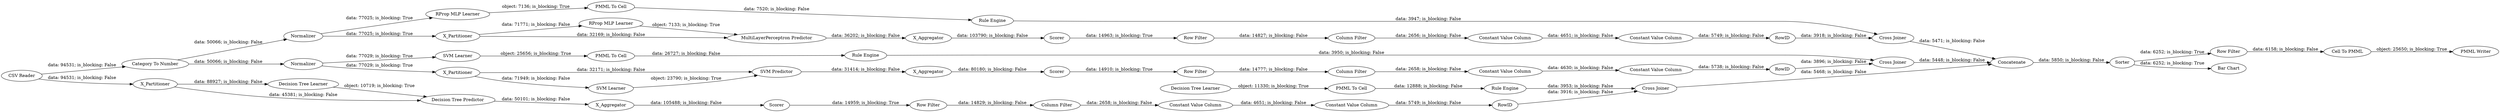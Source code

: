 digraph {
	"-207421578206999968_9" [label="Row Filter"]
	"-1274624270336263156_40" [label=Scorer]
	"-207421578206999968_292" [label="Constant Value Column"]
	"-5592331866165976568_293" [label=RowID]
	"-1274624270336263156_32" [label="MultiLayerPerceptron Predictor"]
	"4473287511665256976_52" [label=Sorter]
	"-1274624270336263156_7" [label=X_Aggregator]
	"-1274624270336263156_38" [label="Cross Joiner"]
	"5782691027225372111_32" [label="SVM Predictor"]
	"-603880995399324694_28" [label="PMML To Cell"]
	"-5592331866165976568_292" [label="Constant Value Column"]
	"1501594920521980762_35" [label="RProp MLP Learner"]
	"1501594920521980762_22" [label="PMML To Cell"]
	"4473287511665256976_60" [label=Concatenate]
	"-207421578206999968_290" [label="Constant Value Column"]
	"-5592331866165976568_9" [label="Row Filter"]
	"-603880995399324694_34" [label="Rule Engine"]
	"4473287511665256976_54" [label="Cell To PMML"]
	"1963801929827445469_34" [label="PMML To Cell"]
	"4473287511665256976_58" [label="Category To Number"]
	"-3834669445487510645_292" [label="Constant Value Column"]
	"-3537437429467291984_7" [label=X_Aggregator]
	"5782691027225372111_41" [label=Scorer]
	"-5592331866165976568_290" [label="Constant Value Column"]
	"1963801929827445469_35" [label="Rule Engine"]
	"4473287511665256976_61" [label="PMML Writer"]
	"-3537437429467291984_2" [label=X_Partitioner]
	"5782691027225372111_40" [label=Normalizer]
	"4473287511665256976_62" [label="CSV Reader"]
	"-3537437429467291984_38" [label="Cross Joiner"]
	"5782691027225372111_7" [label=X_Aggregator]
	"5782691027225372111_31" [label="SVM Learner"]
	"-5592331866165976568_294" [label="Column Filter"]
	"-3537437429467291984_39" [label=Scorer]
	"5782691027225372111_39" [label="Cross Joiner"]
	"-3834669445487510645_9" [label="Row Filter"]
	"-3537437429467291984_32" [label="Decision Tree Predictor"]
	"-1274624270336263156_39" [label=Normalizer]
	"-3537437429467291984_31" [label="Decision Tree Learner"]
	"-207421578206999968_294" [label="Column Filter"]
	"1963801929827445469_33" [label="SVM Learner"]
	"-207421578206999968_293" [label=RowID]
	"-3834669445487510645_294" [label="Column Filter"]
	"-1274624270336263156_2" [label=X_Partitioner]
	"-1274624270336263156_31" [label="RProp MLP Learner"]
	"-3834669445487510645_290" [label="Constant Value Column"]
	"4473287511665256976_53" [label="Row Filter"]
	"4473287511665256976_59" [label="Bar Chart"]
	"-603880995399324694_33" [label="Decision Tree Learner"]
	"-3834669445487510645_293" [label=RowID]
	"5782691027225372111_2" [label=X_Partitioner]
	"1501594920521980762_34" [label="Rule Engine"]
	"5782691027225372111_31" -> "5782691027225372111_32" [label="object: 23790; is_blocking: True"]
	"-1274624270336263156_39" -> "-1274624270336263156_2" [label="data: 77025; is_blocking: True"]
	"1501594920521980762_22" -> "1501594920521980762_34" [label="data: 7520; is_blocking: False"]
	"5782691027225372111_39" -> "4473287511665256976_60" [label="data: 5448; is_blocking: False"]
	"-5592331866165976568_292" -> "-5592331866165976568_293" [label="data: 5738; is_blocking: False"]
	"4473287511665256976_58" -> "-1274624270336263156_39" [label="data: 50066; is_blocking: False"]
	"-207421578206999968_293" -> "-1274624270336263156_38" [label="data: 3918; is_blocking: False"]
	"-1274624270336263156_7" -> "-1274624270336263156_40" [label="data: 103790; is_blocking: False"]
	"5782691027225372111_7" -> "5782691027225372111_41" [label="data: 80180; is_blocking: False"]
	"-207421578206999968_292" -> "-207421578206999968_293" [label="data: 5749; is_blocking: False"]
	"-5592331866165976568_294" -> "-5592331866165976568_290" [label="data: 2658; is_blocking: False"]
	"-5592331866165976568_290" -> "-5592331866165976568_292" [label="data: 4630; is_blocking: False"]
	"4473287511665256976_52" -> "4473287511665256976_59" [label="data: 6252; is_blocking: True"]
	"-1274624270336263156_2" -> "-1274624270336263156_31" [label="data: 71771; is_blocking: False"]
	"-207421578206999968_294" -> "-207421578206999968_290" [label="data: 2656; is_blocking: False"]
	"-1274624270336263156_39" -> "1501594920521980762_35" [label="data: 77025; is_blocking: True"]
	"1963801929827445469_33" -> "1963801929827445469_34" [label="object: 25656; is_blocking: True"]
	"-3537437429467291984_32" -> "-3537437429467291984_7" [label="data: 50101; is_blocking: False"]
	"-603880995399324694_33" -> "-603880995399324694_28" [label="object: 11330; is_blocking: True"]
	"-3537437429467291984_31" -> "-3537437429467291984_32" [label="object: 10719; is_blocking: True"]
	"5782691027225372111_2" -> "5782691027225372111_31" [label="data: 71949; is_blocking: False"]
	"4473287511665256976_52" -> "4473287511665256976_53" [label="data: 6252; is_blocking: True"]
	"-207421578206999968_9" -> "-207421578206999968_294" [label="data: 14827; is_blocking: False"]
	"-3834669445487510645_292" -> "-3834669445487510645_293" [label="data: 5749; is_blocking: False"]
	"-1274624270336263156_32" -> "-1274624270336263156_7" [label="data: 36202; is_blocking: False"]
	"-3537437429467291984_2" -> "-3537437429467291984_31" [label="data: 88927; is_blocking: False"]
	"-1274624270336263156_2" -> "-1274624270336263156_32" [label="data: 32169; is_blocking: False"]
	"-3834669445487510645_9" -> "-3834669445487510645_294" [label="data: 14829; is_blocking: False"]
	"4473287511665256976_62" -> "4473287511665256976_58" [label="data: 94531; is_blocking: False"]
	"-5592331866165976568_9" -> "-5592331866165976568_294" [label="data: 14777; is_blocking: False"]
	"-1274624270336263156_31" -> "-1274624270336263156_32" [label="object: 7133; is_blocking: True"]
	"1501594920521980762_35" -> "1501594920521980762_22" [label="object: 7136; is_blocking: True"]
	"-1274624270336263156_38" -> "4473287511665256976_60" [label="data: 5471; is_blocking: False"]
	"-3537437429467291984_39" -> "-3834669445487510645_9" [label="data: 14959; is_blocking: True"]
	"1501594920521980762_34" -> "-1274624270336263156_38" [label="data: 3947; is_blocking: False"]
	"4473287511665256976_54" -> "4473287511665256976_61" [label="object: 25650; is_blocking: True"]
	"-3537437429467291984_2" -> "-3537437429467291984_32" [label="data: 45381; is_blocking: False"]
	"-3834669445487510645_290" -> "-3834669445487510645_292" [label="data: 4651; is_blocking: False"]
	"-3537437429467291984_7" -> "-3537437429467291984_39" [label="data: 105488; is_blocking: False"]
	"5782691027225372111_32" -> "5782691027225372111_7" [label="data: 31414; is_blocking: False"]
	"5782691027225372111_41" -> "-5592331866165976568_9" [label="data: 14910; is_blocking: True"]
	"-3834669445487510645_293" -> "-3537437429467291984_38" [label="data: 3916; is_blocking: False"]
	"-3537437429467291984_38" -> "4473287511665256976_60" [label="data: 5468; is_blocking: False"]
	"-5592331866165976568_293" -> "5782691027225372111_39" [label="data: 3896; is_blocking: False"]
	"5782691027225372111_40" -> "1963801929827445469_33" [label="data: 77029; is_blocking: True"]
	"-603880995399324694_28" -> "-603880995399324694_34" [label="data: 12888; is_blocking: False"]
	"-1274624270336263156_40" -> "-207421578206999968_9" [label="data: 14963; is_blocking: True"]
	"-207421578206999968_290" -> "-207421578206999968_292" [label="data: 4651; is_blocking: False"]
	"1963801929827445469_34" -> "1963801929827445469_35" [label="data: 26727; is_blocking: False"]
	"4473287511665256976_53" -> "4473287511665256976_54" [label="data: 6158; is_blocking: False"]
	"4473287511665256976_62" -> "-3537437429467291984_2" [label="data: 94531; is_blocking: False"]
	"-3834669445487510645_294" -> "-3834669445487510645_290" [label="data: 2658; is_blocking: False"]
	"-603880995399324694_34" -> "-3537437429467291984_38" [label="data: 3953; is_blocking: False"]
	"4473287511665256976_58" -> "5782691027225372111_40" [label="data: 50066; is_blocking: False"]
	"1963801929827445469_35" -> "5782691027225372111_39" [label="data: 3950; is_blocking: False"]
	"4473287511665256976_60" -> "4473287511665256976_52" [label="data: 5850; is_blocking: False"]
	"5782691027225372111_2" -> "5782691027225372111_32" [label="data: 32171; is_blocking: False"]
	"5782691027225372111_40" -> "5782691027225372111_2" [label="data: 77029; is_blocking: True"]
	rankdir=LR
}
